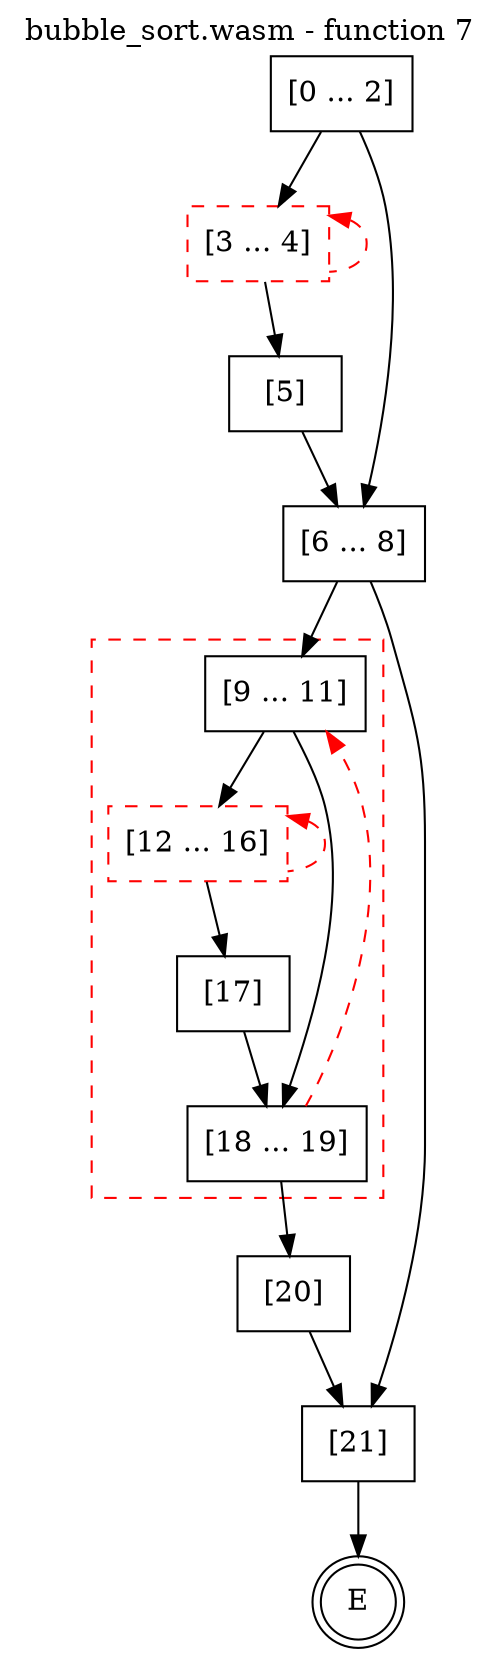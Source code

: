digraph finite_state_machine {
    label = "bubble_sort.wasm - function 7"
    labelloc =  t
    labelfontsize = 16
    labelfontcolor = black
    labelfontname = "Helvetica"
    node [shape = doublecircle]; E ;
    node [shape = box];
    node [shape=box, color=black, style=solid] 0[label="[0 ... 2]"]
    node [shape=box, color=red, style=dashed] 3[label="[3 ... 4]"]
    node [shape=box, color=black, style=solid] 5[label="[5]"]
    node [shape=box, color=black, style=solid] 6[label="[6 ... 8]"]
    subgraph cluster_9{
    label = "";
    style = dashed color = red;
    node [shape=box, color=black, style=solid] 9[label="[9 ... 11]"]
    node [shape=box, color=red, style=dashed] 12[label="[12 ... 16]"]
    node [shape=box, color=black, style=solid] 17[label="[17]"]
    node [shape=box, color=black, style=solid] 18[label="[18 ... 19]"]
    }
    node [shape=box, color=black, style=solid] 20[label="[20]"]
    node [shape=box, color=black, style=solid] 21[label="[21]"]
    0 -> 3;
    0 -> 6;
    3 -> 5;
    3 -> 3[style="dashed" color="red" dir=back];
    5 -> 6;
    6 -> 9;
    6 -> 21;
    9 -> 12;
    9 -> 18;
    12 -> 17;
    12 -> 12[style="dashed" color="red" dir=back];
    17 -> 18;
    18 -> 9[style="dashed" color="red"];
    18 -> 20;
    20 -> 21;
    21 -> E;
}
